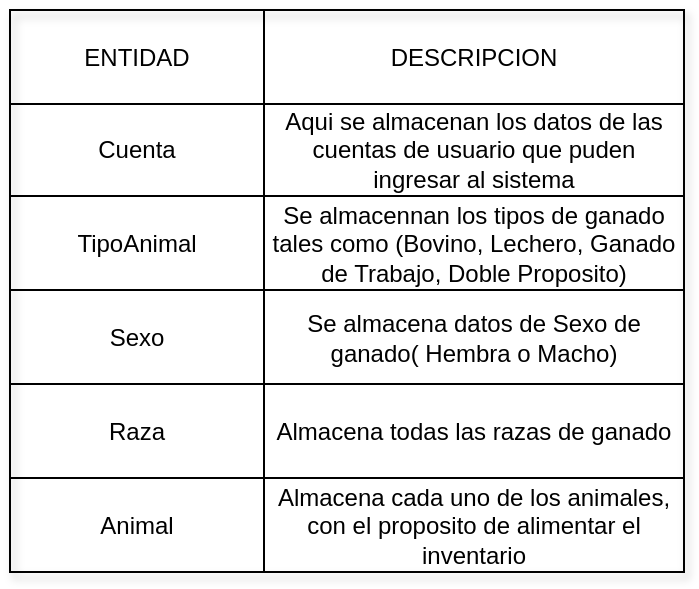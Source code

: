 <mxfile>
    <diagram id="TvGOtBbhiH54bsincAxX" name="Page-1">
        <mxGraphModel dx="749" dy="437" grid="1" gridSize="10" guides="1" tooltips="1" connect="1" arrows="1" fold="1" page="1" pageScale="1" pageWidth="827" pageHeight="1169" math="0" shadow="0">
            <root>
                <mxCell id="0"/>
                <mxCell id="1" parent="0"/>
                <mxCell id="29" value="" style="childLayout=tableLayout;recursiveResize=0;shadow=1;fillColor=none;" parent="1" vertex="1">
                    <mxGeometry x="120" y="318" width="337" height="281" as="geometry"/>
                </mxCell>
                <mxCell id="30" value="" style="shape=tableRow;horizontal=0;startSize=0;swimlaneHead=0;swimlaneBody=0;top=0;left=0;bottom=0;right=0;dropTarget=0;collapsible=0;recursiveResize=0;expand=0;fontStyle=0;fillColor=none;strokeColor=inherit;" parent="29" vertex="1">
                    <mxGeometry width="337" height="47" as="geometry"/>
                </mxCell>
                <mxCell id="31" value="ENTIDAD" style="connectable=0;recursiveResize=0;strokeColor=inherit;fillColor=none;align=center;whiteSpace=wrap;html=1;" parent="30" vertex="1">
                    <mxGeometry width="127" height="47" as="geometry">
                        <mxRectangle width="127" height="47" as="alternateBounds"/>
                    </mxGeometry>
                </mxCell>
                <mxCell id="32" value="DESCRIPCION" style="connectable=0;recursiveResize=0;strokeColor=inherit;fillColor=none;align=center;whiteSpace=wrap;html=1;" parent="30" vertex="1">
                    <mxGeometry x="127" width="210" height="47" as="geometry">
                        <mxRectangle width="210" height="47" as="alternateBounds"/>
                    </mxGeometry>
                </mxCell>
                <mxCell id="34" style="shape=tableRow;horizontal=0;startSize=0;swimlaneHead=0;swimlaneBody=0;top=0;left=0;bottom=0;right=0;dropTarget=0;collapsible=0;recursiveResize=0;expand=0;fontStyle=0;fillColor=none;strokeColor=inherit;" parent="29" vertex="1">
                    <mxGeometry y="47" width="337" height="46" as="geometry"/>
                </mxCell>
                <mxCell id="35" value="Cuenta" style="connectable=0;recursiveResize=0;strokeColor=inherit;fillColor=none;align=center;whiteSpace=wrap;html=1;" parent="34" vertex="1">
                    <mxGeometry width="127" height="46" as="geometry">
                        <mxRectangle width="127" height="46" as="alternateBounds"/>
                    </mxGeometry>
                </mxCell>
                <mxCell id="36" value="Aqui se almacenan los datos de las cuentas de usuario que puden ingresar al sistema" style="connectable=0;recursiveResize=0;strokeColor=inherit;fillColor=none;align=center;whiteSpace=wrap;html=1;" parent="34" vertex="1">
                    <mxGeometry x="127" width="210" height="46" as="geometry">
                        <mxRectangle width="210" height="46" as="alternateBounds"/>
                    </mxGeometry>
                </mxCell>
                <mxCell id="38" style="shape=tableRow;horizontal=0;startSize=0;swimlaneHead=0;swimlaneBody=0;top=0;left=0;bottom=0;right=0;dropTarget=0;collapsible=0;recursiveResize=0;expand=0;fontStyle=0;fillColor=none;strokeColor=inherit;" parent="29" vertex="1">
                    <mxGeometry y="93" width="337" height="47" as="geometry"/>
                </mxCell>
                <mxCell id="39" value="TipoAnimal" style="connectable=0;recursiveResize=0;strokeColor=inherit;fillColor=none;align=center;whiteSpace=wrap;html=1;" parent="38" vertex="1">
                    <mxGeometry width="127" height="47" as="geometry">
                        <mxRectangle width="127" height="47" as="alternateBounds"/>
                    </mxGeometry>
                </mxCell>
                <mxCell id="40" value="Se almacennan los tipos de ganado tales como (Bovino, Lechero, Ganado de Trabajo, Doble Proposito)" style="connectable=0;recursiveResize=0;strokeColor=inherit;fillColor=none;align=center;whiteSpace=wrap;html=1;" parent="38" vertex="1">
                    <mxGeometry x="127" width="210" height="47" as="geometry">
                        <mxRectangle width="210" height="47" as="alternateBounds"/>
                    </mxGeometry>
                </mxCell>
                <mxCell id="42" style="shape=tableRow;horizontal=0;startSize=0;swimlaneHead=0;swimlaneBody=0;top=0;left=0;bottom=0;right=0;dropTarget=0;collapsible=0;recursiveResize=0;expand=0;fontStyle=0;fillColor=none;strokeColor=inherit;" parent="29" vertex="1">
                    <mxGeometry y="140" width="337" height="47" as="geometry"/>
                </mxCell>
                <mxCell id="43" value="Sexo" style="connectable=0;recursiveResize=0;strokeColor=inherit;fillColor=none;align=center;whiteSpace=wrap;html=1;" parent="42" vertex="1">
                    <mxGeometry width="127" height="47" as="geometry">
                        <mxRectangle width="127" height="47" as="alternateBounds"/>
                    </mxGeometry>
                </mxCell>
                <mxCell id="44" value="Se almacena datos de Sexo de ganado( Hembra o Macho)" style="connectable=0;recursiveResize=0;strokeColor=inherit;fillColor=none;align=center;whiteSpace=wrap;html=1;" parent="42" vertex="1">
                    <mxGeometry x="127" width="210" height="47" as="geometry">
                        <mxRectangle width="210" height="47" as="alternateBounds"/>
                    </mxGeometry>
                </mxCell>
                <mxCell id="63" style="shape=tableRow;horizontal=0;startSize=0;swimlaneHead=0;swimlaneBody=0;top=0;left=0;bottom=0;right=0;dropTarget=0;collapsible=0;recursiveResize=0;expand=0;fontStyle=0;fillColor=none;strokeColor=inherit;" parent="29" vertex="1">
                    <mxGeometry y="187" width="337" height="47" as="geometry"/>
                </mxCell>
                <mxCell id="64" value="Raza" style="connectable=0;recursiveResize=0;strokeColor=inherit;fillColor=none;align=center;whiteSpace=wrap;html=1;" parent="63" vertex="1">
                    <mxGeometry width="127" height="47" as="geometry">
                        <mxRectangle width="127" height="47" as="alternateBounds"/>
                    </mxGeometry>
                </mxCell>
                <mxCell id="65" value="Almacena todas las razas de ganado" style="connectable=0;recursiveResize=0;strokeColor=inherit;fillColor=none;align=center;whiteSpace=wrap;html=1;" parent="63" vertex="1">
                    <mxGeometry x="127" width="210" height="47" as="geometry">
                        <mxRectangle width="210" height="47" as="alternateBounds"/>
                    </mxGeometry>
                </mxCell>
                <mxCell id="67" style="shape=tableRow;horizontal=0;startSize=0;swimlaneHead=0;swimlaneBody=0;top=0;left=0;bottom=0;right=0;dropTarget=0;collapsible=0;recursiveResize=0;expand=0;fontStyle=0;fillColor=none;strokeColor=inherit;" parent="29" vertex="1">
                    <mxGeometry y="234" width="337" height="47" as="geometry"/>
                </mxCell>
                <mxCell id="68" value="Animal" style="connectable=0;recursiveResize=0;strokeColor=inherit;fillColor=none;align=center;whiteSpace=wrap;html=1;" parent="67" vertex="1">
                    <mxGeometry width="127" height="47" as="geometry">
                        <mxRectangle width="127" height="47" as="alternateBounds"/>
                    </mxGeometry>
                </mxCell>
                <mxCell id="69" value="Almacena cada uno de los animales, con el proposito de alimentar el inventario" style="connectable=0;recursiveResize=0;strokeColor=inherit;fillColor=none;align=center;whiteSpace=wrap;html=1;" parent="67" vertex="1">
                    <mxGeometry x="127" width="210" height="47" as="geometry">
                        <mxRectangle width="210" height="47" as="alternateBounds"/>
                    </mxGeometry>
                </mxCell>
            </root>
        </mxGraphModel>
    </diagram>
</mxfile>